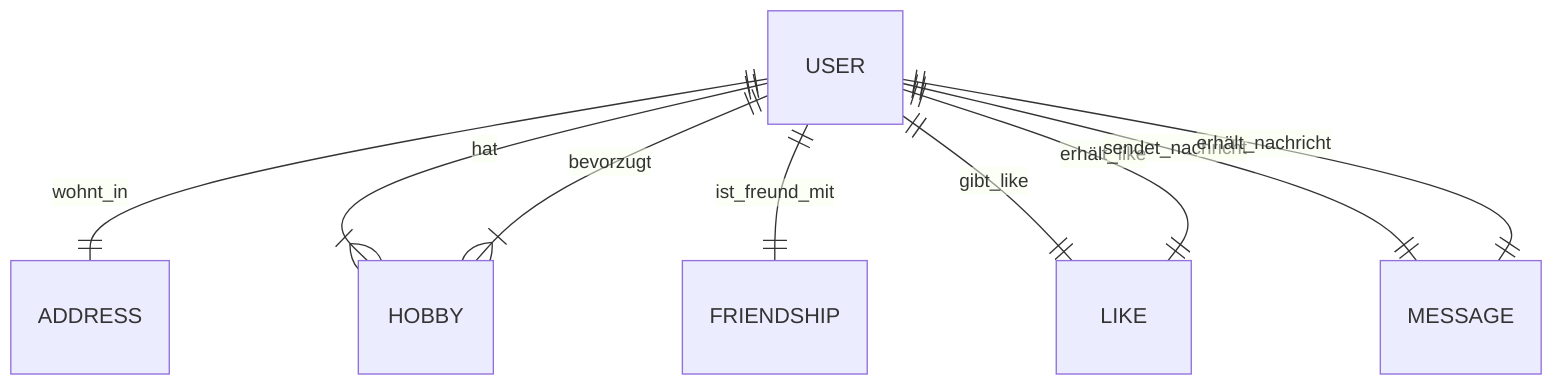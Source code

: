 erDiagram
    USER {
    }

    ADDRESS {
    }

    HOBBY {
    }

    FRIENDSHIP {
    }

    LIKE {
    }

    MESSAGE {
    }

    

    %% Beziehungen
    USER ||--|| ADDRESS : "wohnt_in"
    
    USER ||--|{ HOBBY : "hat"
    USER ||--|{ HOBBY : "bevorzugt"
    
    USER ||--|| FRIENDSHIP : "ist_freund_mit"
    
    USER ||--|| LIKE : "gibt_like"
    USER ||--|| LIKE : "erhält_like"
    
    
    USER ||--|| MESSAGE : "sendet_nachricht"
    USER ||--|| MESSAGE : "erhält_nachricht"